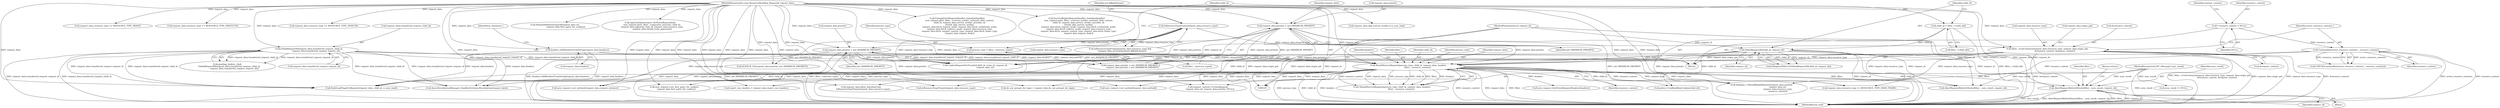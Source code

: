 digraph "0_Chrome_1af4fada49c4f3890f16daac31d38379a9d782b2@pointer" {
"1000246" [label="(Call,AbortRequestBeforeItStarts(filter_, sync_result, request_id))"];
"1000238" [label="(Call,ShouldServiceRequest(process_type, child_id, request_data, headers,\n                            filter_, resource_context))"];
"1000112" [label="(Call,process_type = filter_->process_type())"];
"1000121" [label="(Call,GlobalRequestID(child_id, request_id))"];
"1000116" [label="(Call,child_id = filter_->child_id())"];
"1000106" [label="(MethodParameterIn,int request_id)"];
"1000174" [label="(Call,GlobalRequestID(request_data.transferred_request_child_id,\n                      request_data.transferred_request_request_id))"];
"1000107" [label="(MethodParameterIn,const ResourceHostMsg_Request& request_data)"];
"1000214" [label="(Call,filter_->GetContexts(request_data.resource_type, request_data.origin_pid,\n                       &resource_context, &request_context))"];
"1000133" [label="(Call,IsResourceTypeFrame(request_data.resource_type))"];
"1000147" [label="(Call,request_data.priority < net::MINIMUM_PRIORITY)"];
"1000152" [label="(Call,request_data.priority > net::MAXIMUM_PRIORITY)"];
"1000230" [label="(Call,headers.AddHeadersFromString(request_data.headers))"];
"1000226" [label="(Call,ContainsKey(active_resource_contexts_, resource_context))"];
"1000207" [label="(Call,* resource_context = NULL)"];
"1000108" [label="(MethodParameterIn,IPC::Message* sync_result)"];
"1000345" [label="(Call,do_not_prompt_for_login = request_data.do_not_prompt_for_login)"];
"1000110" [label="(Block,)"];
"1000340" [label="(Call,IsResourceTypeFrame(request_data.resource_type))"];
"1000225" [label="(Call,CHECK(ContainsKey(active_resource_contexts_, resource_context)))"];
"1000113" [label="(Identifier,process_type)"];
"1000178" [label="(Call,request_data.transferred_request_request_id)"];
"1000132" [label="(Call,IsResourceTypeFrame(request_data.resource_type) &&\n      !request_data.url.SchemeIs(url::kBlobScheme))"];
"1000248" [label="(Identifier,sync_result)"];
"1000242" [label="(Identifier,headers)"];
"1000122" [label="(Identifier,child_id)"];
"1000116" [label="(Call,child_id = filter_->child_id())"];
"1000175" [label="(Call,request_data.transferred_request_child_id)"];
"1000215" [label="(Call,request_data.resource_type)"];
"1000571" [label="(MethodReturn,void)"];
"1000212" [label="(Identifier,request_context)"];
"1000311" [label="(Call,new_request->SetExtraRequestHeaders(headers))"];
"1000226" [label="(Call,ContainsKey(active_resource_contexts_, resource_context))"];
"1000154" [label="(Identifier,request_data)"];
"1000152" [label="(Call,request_data.priority > net::MAXIMUM_PRIORITY)"];
"1000246" [label="(Call,AbortRequestBeforeItStarts(filter_, sync_result, request_id))"];
"1000361" [label="(Call,report_raw_headers = request_data.report_raw_headers)"];
"1000243" [label="(Identifier,filter_)"];
"1000240" [label="(Identifier,child_id)"];
"1000207" [label="(Call,* resource_context = NULL)"];
"1000247" [label="(Identifier,filter_)"];
"1000121" [label="(Call,GlobalRequestID(child_id, request_id))"];
"1000193" [label="(Call,UpdateRequestForTransfer(child_id, route_id, request_id,\n                               request_data, it))"];
"1000151" [label="(Identifier,net::MINIMUM_PRIORITY)"];
"1000520" [label="(Call,ForeignFetchRequestHandler::InitializeHandler(\n        new_request.get(), filter_->service_worker_context(), blob_context,\n        child_id, request_data.service_worker_provider_id,\n        should_skip_service_worker,\n        request_data.fetch_request_mode, request_data.fetch_credentials_mode,\n        request_data.fetch_redirect_mode, request_data.resource_type,\n        request_data.fetch_request_context_type, request_data.fetch_frame_type,\n        request_data.request_body))"];
"1000486" [label="(Call,ServiceWorkerRequestHandler::InitializeHandler(\n      new_request.get(), filter_->service_worker_context(), blob_context,\n      child_id, request_data.service_worker_provider_id,\n      should_skip_service_worker,\n      request_data.fetch_request_mode, request_data.fetch_credentials_mode,\n      request_data.fetch_redirect_mode, request_data.resource_type,\n      request_data.fetch_request_context_type, request_data.fetch_frame_type,\n      request_data.request_body))"];
"1000147" [label="(Call,request_data.priority < net::MINIMUM_PRIORITY)"];
"1000107" [label="(MethodParameterIn,const ResourceHostMsg_Request& request_data)"];
"1000434" [label="(Call,AsyncRevalidationManager::QualifiesForAsyncRevalidation(request_data))"];
"1000148" [label="(Call,request_data.priority)"];
"1000239" [label="(Identifier,process_type)"];
"1000106" [label="(MethodParameterIn,int request_id)"];
"1000146" [label="(Call,request_data.priority < net::MINIMUM_PRIORITY ||\n      request_data.priority > net::MAXIMUM_PRIORITY)"];
"1000286" [label="(Call,new_request->set_method(request_data.method))"];
"1000156" [label="(Identifier,net::MAXIMUM_PRIORITY)"];
"1000133" [label="(Call,IsResourceTypeFrame(request_data.resource_type))"];
"1000227" [label="(Identifier,active_resource_contexts_)"];
"1000370" [label="(Call,policy->CanReadRawCookies(child_id))"];
"1000139" [label="(Identifier,url::kBlobScheme)"];
"1000267" [label="(Call,AbortRequestBeforeItStarts(filter_, sync_result, request_id))"];
"1000108" [label="(MethodParameterIn,IPC::Message* sync_result)"];
"1000250" [label="(Return,return;)"];
"1000278" [label="(Call,request_context->CreateRequest(\n      request_data.url, request_data.priority, NULL))"];
"1000383" [label="(Call,BuildLoadFlagsForRequest(request_data, child_id, is_sync_load))"];
"1000481" [label="(Call,request_data.skip_service_worker || is_sync_load)"];
"1000153" [label="(Call,request_data.priority)"];
"1000236" [label="(Identifier,is_shutdown_)"];
"1000228" [label="(Identifier,resource_context)"];
"1000230" [label="(Call,headers.AddHeadersFromString(request_data.headers))"];
"1000294" [label="(Call,new_request->set_initiator(request_data.request_initiator))"];
"1000112" [label="(Call,process_type = filter_->process_type())"];
"1000218" [label="(Call,request_data.origin_pid)"];
"1000221" [label="(Call,&resource_context)"];
"1000245" [label="(Block,)"];
"1000238" [label="(Call,ShouldServiceRequest(process_type, child_id, request_data, headers,\n                            filter_, resource_context))"];
"1000118" [label="(Call,filter_->child_id())"];
"1000209" [label="(Identifier,NULL)"];
"1000214" [label="(Call,filter_->GetContexts(request_data.resource_type, request_data.origin_pid,\n                       &resource_context, &request_context))"];
"1000353" [label="(Call,sync_result != NULL)"];
"1000249" [label="(Identifier,request_id)"];
"1000120" [label="(Call,IsRequestIDInUse(GlobalRequestID(child_id, request_id)))"];
"1000244" [label="(Identifier,resource_context)"];
"1000117" [label="(Identifier,child_id)"];
"1000405" [label="(Call,request_data.resource_type == RESOURCE_TYPE_IMAGE)"];
"1000389" [label="(Call,request_data.resource_type == RESOURCE_TYPE_PREFETCH)"];
"1000444" [label="(Call,DCHECK_EQ(request_data.priority, net::MAXIMUM_PRIORITY))"];
"1000241" [label="(Identifier,request_data)"];
"1000223" [label="(Call,&request_context)"];
"1000208" [label="(Identifier,resource_context)"];
"1000394" [label="(Call,request_data.resource_type == RESOURCE_TYPE_FAVICON)"];
"1000290" [label="(Call,new_request->set_first_party_for_cookies(\n      request_data.first_party_for_cookies))"];
"1000255" [label="(Call,delegate_->ShouldBeginRequest(request_data.method,\n                                                  request_data.url,\n                                                  request_data.resource_type,\n                                                  resource_context))"];
"1000114" [label="(Call,filter_->process_type())"];
"1000231" [label="(Call,request_data.headers)"];
"1000336" [label="(Call,request_data.allow_download &&\n      IsResourceTypeFrame(request_data.resource_type))"];
"1000299" [label="(Call,request_data.resource_type == RESOURCE_TYPE_MAIN_FRAME)"];
"1000412" [label="(Call,HttpAuthRelationTypeOf(request_data.url,\n                                 request_data.first_party_for_cookies))"];
"1000550" [label="(Call,AppCacheInterceptor::SetExtraRequestInfo(\n      new_request.get(), filter_->appcache_service(), child_id,\n      request_data.appcache_host_id, request_data.resource_type,\n      request_data.should_reset_appcache))"];
"1000174" [label="(Call,GlobalRequestID(request_data.transferred_request_child_id,\n                      request_data.transferred_request_request_id))"];
"1000237" [label="(Call,!ShouldServiceRequest(process_type, child_id, request_data, headers,\n                            filter_, resource_context))"];
"1000123" [label="(Identifier,request_id)"];
"1000173" [label="(Call,pending_loaders_.find(\n      GlobalRequestID(request_data.transferred_request_child_id,\n                      request_data.transferred_request_request_id)))"];
"1000134" [label="(Call,request_data.resource_type)"];
"1000246" -> "1000245"  [label="AST: "];
"1000246" -> "1000249"  [label="CFG: "];
"1000247" -> "1000246"  [label="AST: "];
"1000248" -> "1000246"  [label="AST: "];
"1000249" -> "1000246"  [label="AST: "];
"1000250" -> "1000246"  [label="CFG: "];
"1000246" -> "1000571"  [label="DDG: sync_result"];
"1000246" -> "1000571"  [label="DDG: AbortRequestBeforeItStarts(filter_, sync_result, request_id)"];
"1000246" -> "1000571"  [label="DDG: filter_"];
"1000246" -> "1000571"  [label="DDG: request_id"];
"1000238" -> "1000246"  [label="DDG: filter_"];
"1000108" -> "1000246"  [label="DDG: sync_result"];
"1000121" -> "1000246"  [label="DDG: request_id"];
"1000106" -> "1000246"  [label="DDG: request_id"];
"1000238" -> "1000237"  [label="AST: "];
"1000238" -> "1000244"  [label="CFG: "];
"1000239" -> "1000238"  [label="AST: "];
"1000240" -> "1000238"  [label="AST: "];
"1000241" -> "1000238"  [label="AST: "];
"1000242" -> "1000238"  [label="AST: "];
"1000243" -> "1000238"  [label="AST: "];
"1000244" -> "1000238"  [label="AST: "];
"1000237" -> "1000238"  [label="CFG: "];
"1000238" -> "1000571"  [label="DDG: process_type"];
"1000238" -> "1000571"  [label="DDG: child_id"];
"1000238" -> "1000571"  [label="DDG: headers"];
"1000238" -> "1000571"  [label="DDG: resource_context"];
"1000238" -> "1000571"  [label="DDG: request_data"];
"1000238" -> "1000571"  [label="DDG: filter_"];
"1000238" -> "1000237"  [label="DDG: resource_context"];
"1000238" -> "1000237"  [label="DDG: request_data"];
"1000238" -> "1000237"  [label="DDG: process_type"];
"1000238" -> "1000237"  [label="DDG: child_id"];
"1000238" -> "1000237"  [label="DDG: filter_"];
"1000238" -> "1000237"  [label="DDG: headers"];
"1000112" -> "1000238"  [label="DDG: process_type"];
"1000121" -> "1000238"  [label="DDG: child_id"];
"1000174" -> "1000238"  [label="DDG: request_data.transferred_request_request_id"];
"1000174" -> "1000238"  [label="DDG: request_data.transferred_request_child_id"];
"1000214" -> "1000238"  [label="DDG: request_data.origin_pid"];
"1000214" -> "1000238"  [label="DDG: request_data.resource_type"];
"1000147" -> "1000238"  [label="DDG: request_data.priority"];
"1000152" -> "1000238"  [label="DDG: request_data.priority"];
"1000230" -> "1000238"  [label="DDG: request_data.headers"];
"1000107" -> "1000238"  [label="DDG: request_data"];
"1000226" -> "1000238"  [label="DDG: resource_context"];
"1000238" -> "1000255"  [label="DDG: request_data"];
"1000238" -> "1000255"  [label="DDG: resource_context"];
"1000238" -> "1000267"  [label="DDG: filter_"];
"1000238" -> "1000278"  [label="DDG: request_data"];
"1000238" -> "1000286"  [label="DDG: request_data"];
"1000238" -> "1000290"  [label="DDG: request_data"];
"1000238" -> "1000294"  [label="DDG: request_data"];
"1000238" -> "1000299"  [label="DDG: request_data"];
"1000238" -> "1000311"  [label="DDG: headers"];
"1000238" -> "1000336"  [label="DDG: request_data"];
"1000238" -> "1000340"  [label="DDG: request_data"];
"1000238" -> "1000345"  [label="DDG: request_data"];
"1000238" -> "1000361"  [label="DDG: request_data"];
"1000238" -> "1000370"  [label="DDG: child_id"];
"1000238" -> "1000383"  [label="DDG: request_data"];
"1000238" -> "1000383"  [label="DDG: child_id"];
"1000238" -> "1000434"  [label="DDG: request_data"];
"1000112" -> "1000110"  [label="AST: "];
"1000112" -> "1000114"  [label="CFG: "];
"1000113" -> "1000112"  [label="AST: "];
"1000114" -> "1000112"  [label="AST: "];
"1000117" -> "1000112"  [label="CFG: "];
"1000112" -> "1000571"  [label="DDG: filter_->process_type()"];
"1000112" -> "1000571"  [label="DDG: process_type"];
"1000121" -> "1000120"  [label="AST: "];
"1000121" -> "1000123"  [label="CFG: "];
"1000122" -> "1000121"  [label="AST: "];
"1000123" -> "1000121"  [label="AST: "];
"1000120" -> "1000121"  [label="CFG: "];
"1000121" -> "1000571"  [label="DDG: request_id"];
"1000121" -> "1000571"  [label="DDG: child_id"];
"1000121" -> "1000120"  [label="DDG: child_id"];
"1000121" -> "1000120"  [label="DDG: request_id"];
"1000116" -> "1000121"  [label="DDG: child_id"];
"1000106" -> "1000121"  [label="DDG: request_id"];
"1000121" -> "1000193"  [label="DDG: child_id"];
"1000121" -> "1000193"  [label="DDG: request_id"];
"1000121" -> "1000267"  [label="DDG: request_id"];
"1000121" -> "1000370"  [label="DDG: child_id"];
"1000121" -> "1000383"  [label="DDG: child_id"];
"1000116" -> "1000110"  [label="AST: "];
"1000116" -> "1000118"  [label="CFG: "];
"1000117" -> "1000116"  [label="AST: "];
"1000118" -> "1000116"  [label="AST: "];
"1000122" -> "1000116"  [label="CFG: "];
"1000116" -> "1000571"  [label="DDG: filter_->child_id()"];
"1000106" -> "1000105"  [label="AST: "];
"1000106" -> "1000571"  [label="DDG: request_id"];
"1000106" -> "1000193"  [label="DDG: request_id"];
"1000106" -> "1000267"  [label="DDG: request_id"];
"1000174" -> "1000173"  [label="AST: "];
"1000174" -> "1000178"  [label="CFG: "];
"1000175" -> "1000174"  [label="AST: "];
"1000178" -> "1000174"  [label="AST: "];
"1000173" -> "1000174"  [label="CFG: "];
"1000174" -> "1000571"  [label="DDG: request_data.transferred_request_request_id"];
"1000174" -> "1000571"  [label="DDG: request_data.transferred_request_child_id"];
"1000174" -> "1000173"  [label="DDG: request_data.transferred_request_child_id"];
"1000174" -> "1000173"  [label="DDG: request_data.transferred_request_request_id"];
"1000107" -> "1000174"  [label="DDG: request_data"];
"1000174" -> "1000193"  [label="DDG: request_data.transferred_request_request_id"];
"1000174" -> "1000193"  [label="DDG: request_data.transferred_request_child_id"];
"1000174" -> "1000383"  [label="DDG: request_data.transferred_request_request_id"];
"1000174" -> "1000383"  [label="DDG: request_data.transferred_request_child_id"];
"1000174" -> "1000434"  [label="DDG: request_data.transferred_request_request_id"];
"1000174" -> "1000434"  [label="DDG: request_data.transferred_request_child_id"];
"1000107" -> "1000105"  [label="AST: "];
"1000107" -> "1000571"  [label="DDG: request_data"];
"1000107" -> "1000133"  [label="DDG: request_data"];
"1000107" -> "1000147"  [label="DDG: request_data"];
"1000107" -> "1000152"  [label="DDG: request_data"];
"1000107" -> "1000193"  [label="DDG: request_data"];
"1000107" -> "1000214"  [label="DDG: request_data"];
"1000107" -> "1000230"  [label="DDG: request_data"];
"1000107" -> "1000255"  [label="DDG: request_data"];
"1000107" -> "1000278"  [label="DDG: request_data"];
"1000107" -> "1000286"  [label="DDG: request_data"];
"1000107" -> "1000290"  [label="DDG: request_data"];
"1000107" -> "1000294"  [label="DDG: request_data"];
"1000107" -> "1000299"  [label="DDG: request_data"];
"1000107" -> "1000336"  [label="DDG: request_data"];
"1000107" -> "1000340"  [label="DDG: request_data"];
"1000107" -> "1000345"  [label="DDG: request_data"];
"1000107" -> "1000361"  [label="DDG: request_data"];
"1000107" -> "1000383"  [label="DDG: request_data"];
"1000107" -> "1000389"  [label="DDG: request_data"];
"1000107" -> "1000394"  [label="DDG: request_data"];
"1000107" -> "1000405"  [label="DDG: request_data"];
"1000107" -> "1000412"  [label="DDG: request_data"];
"1000107" -> "1000434"  [label="DDG: request_data"];
"1000107" -> "1000444"  [label="DDG: request_data"];
"1000107" -> "1000481"  [label="DDG: request_data"];
"1000107" -> "1000486"  [label="DDG: request_data"];
"1000107" -> "1000520"  [label="DDG: request_data"];
"1000107" -> "1000550"  [label="DDG: request_data"];
"1000214" -> "1000110"  [label="AST: "];
"1000214" -> "1000223"  [label="CFG: "];
"1000215" -> "1000214"  [label="AST: "];
"1000218" -> "1000214"  [label="AST: "];
"1000221" -> "1000214"  [label="AST: "];
"1000223" -> "1000214"  [label="AST: "];
"1000227" -> "1000214"  [label="CFG: "];
"1000214" -> "1000571"  [label="DDG: &resource_context"];
"1000214" -> "1000571"  [label="DDG: &request_context"];
"1000214" -> "1000571"  [label="DDG: filter_->GetContexts(request_data.resource_type, request_data.origin_pid,\n                       &resource_context, &request_context)"];
"1000214" -> "1000571"  [label="DDG: request_data.origin_pid"];
"1000214" -> "1000571"  [label="DDG: request_data.resource_type"];
"1000133" -> "1000214"  [label="DDG: request_data.resource_type"];
"1000214" -> "1000255"  [label="DDG: request_data.resource_type"];
"1000214" -> "1000299"  [label="DDG: request_data.resource_type"];
"1000214" -> "1000383"  [label="DDG: request_data.origin_pid"];
"1000214" -> "1000434"  [label="DDG: request_data.origin_pid"];
"1000133" -> "1000132"  [label="AST: "];
"1000133" -> "1000134"  [label="CFG: "];
"1000134" -> "1000133"  [label="AST: "];
"1000139" -> "1000133"  [label="CFG: "];
"1000132" -> "1000133"  [label="CFG: "];
"1000133" -> "1000571"  [label="DDG: request_data.resource_type"];
"1000133" -> "1000132"  [label="DDG: request_data.resource_type"];
"1000133" -> "1000193"  [label="DDG: request_data.resource_type"];
"1000147" -> "1000146"  [label="AST: "];
"1000147" -> "1000151"  [label="CFG: "];
"1000148" -> "1000147"  [label="AST: "];
"1000151" -> "1000147"  [label="AST: "];
"1000154" -> "1000147"  [label="CFG: "];
"1000146" -> "1000147"  [label="CFG: "];
"1000147" -> "1000571"  [label="DDG: net::MINIMUM_PRIORITY"];
"1000147" -> "1000571"  [label="DDG: request_data.priority"];
"1000147" -> "1000146"  [label="DDG: request_data.priority"];
"1000147" -> "1000146"  [label="DDG: net::MINIMUM_PRIORITY"];
"1000147" -> "1000152"  [label="DDG: request_data.priority"];
"1000147" -> "1000193"  [label="DDG: request_data.priority"];
"1000147" -> "1000278"  [label="DDG: request_data.priority"];
"1000152" -> "1000146"  [label="AST: "];
"1000152" -> "1000156"  [label="CFG: "];
"1000153" -> "1000152"  [label="AST: "];
"1000156" -> "1000152"  [label="AST: "];
"1000146" -> "1000152"  [label="CFG: "];
"1000152" -> "1000571"  [label="DDG: request_data.priority"];
"1000152" -> "1000571"  [label="DDG: net::MAXIMUM_PRIORITY"];
"1000152" -> "1000146"  [label="DDG: request_data.priority"];
"1000152" -> "1000146"  [label="DDG: net::MAXIMUM_PRIORITY"];
"1000152" -> "1000193"  [label="DDG: request_data.priority"];
"1000152" -> "1000278"  [label="DDG: request_data.priority"];
"1000152" -> "1000444"  [label="DDG: net::MAXIMUM_PRIORITY"];
"1000230" -> "1000110"  [label="AST: "];
"1000230" -> "1000231"  [label="CFG: "];
"1000231" -> "1000230"  [label="AST: "];
"1000236" -> "1000230"  [label="CFG: "];
"1000230" -> "1000571"  [label="DDG: request_data.headers"];
"1000230" -> "1000571"  [label="DDG: headers.AddHeadersFromString(request_data.headers)"];
"1000230" -> "1000383"  [label="DDG: request_data.headers"];
"1000230" -> "1000434"  [label="DDG: request_data.headers"];
"1000226" -> "1000225"  [label="AST: "];
"1000226" -> "1000228"  [label="CFG: "];
"1000227" -> "1000226"  [label="AST: "];
"1000228" -> "1000226"  [label="AST: "];
"1000225" -> "1000226"  [label="CFG: "];
"1000226" -> "1000571"  [label="DDG: active_resource_contexts_"];
"1000226" -> "1000571"  [label="DDG: resource_context"];
"1000226" -> "1000225"  [label="DDG: active_resource_contexts_"];
"1000226" -> "1000225"  [label="DDG: resource_context"];
"1000207" -> "1000226"  [label="DDG: resource_context"];
"1000226" -> "1000255"  [label="DDG: resource_context"];
"1000207" -> "1000110"  [label="AST: "];
"1000207" -> "1000209"  [label="CFG: "];
"1000208" -> "1000207"  [label="AST: "];
"1000209" -> "1000207"  [label="AST: "];
"1000212" -> "1000207"  [label="CFG: "];
"1000108" -> "1000105"  [label="AST: "];
"1000108" -> "1000571"  [label="DDG: sync_result"];
"1000108" -> "1000267"  [label="DDG: sync_result"];
"1000108" -> "1000353"  [label="DDG: sync_result"];
}
